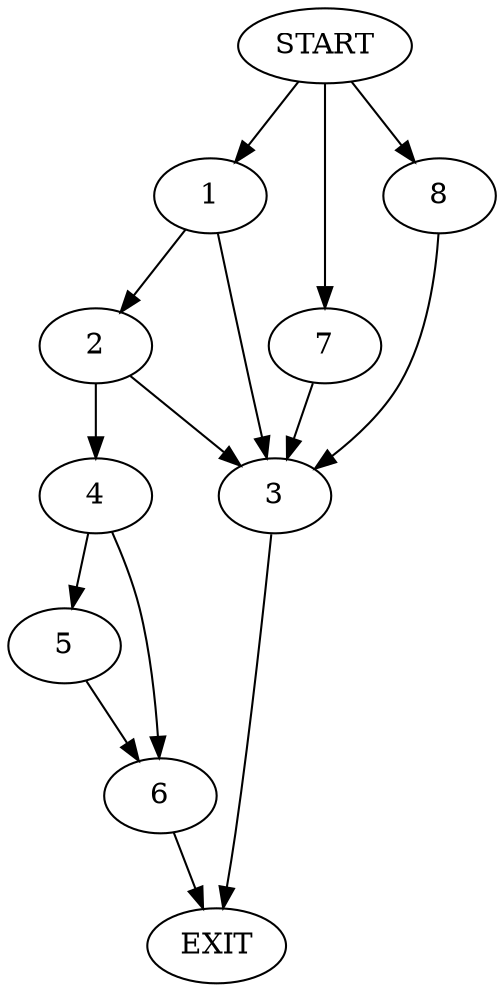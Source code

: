 digraph {
0 [label="START"]
9 [label="EXIT"]
0 -> 1
1 -> 2
1 -> 3
3 -> 9
2 -> 4
2 -> 3
4 -> 5
4 -> 6
6 -> 9
5 -> 6
0 -> 7
7 -> 3
0 -> 8
8 -> 3
}
